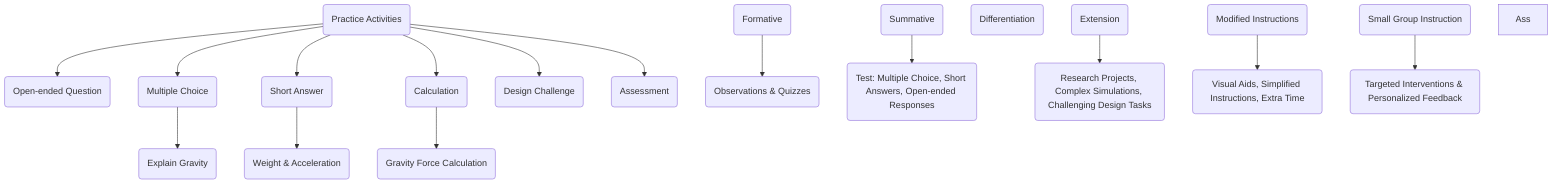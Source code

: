 graph TD

Practice_Activities(Practice Activities)
P1(Open-ended Question)
P2(Multiple Choice)
P3(Short Answer)
P4(Calculation)
P5(Design Challenge)

Practice_Activities-->P1
Practice_Activities-->P2
P2-->P2_1("Explain Gravity")
Practice_Activities-->P3
P3-->P3_1("Weight & Acceleration")
Practice_Activities-->P4
P4-->P4_1("Gravity Force Calculation")
Practice_Activities-->P5

Assessment(Assessment)
A1(Formative)
A1-->A1_1("Observations & Quizzes")
A2(Summative)
A2-->A2_1("Test: Multiple Choice, Short Answers, Open-ended Responses")

Practice_Activities-->Assessment

Differentiation(Differentiation)
D1(Extension)
D1-->D1_1("Research Projects, Complex Simulations, Challenging Design Tasks")
D2(Modified Instructions)
D2-->D2_1("Visual Aids, Simplified Instructions, Extra Time")
D3(Small Group Instruction)
D3-->D3_1("Targeted Interventions & Personalized Feedback")

Ass
